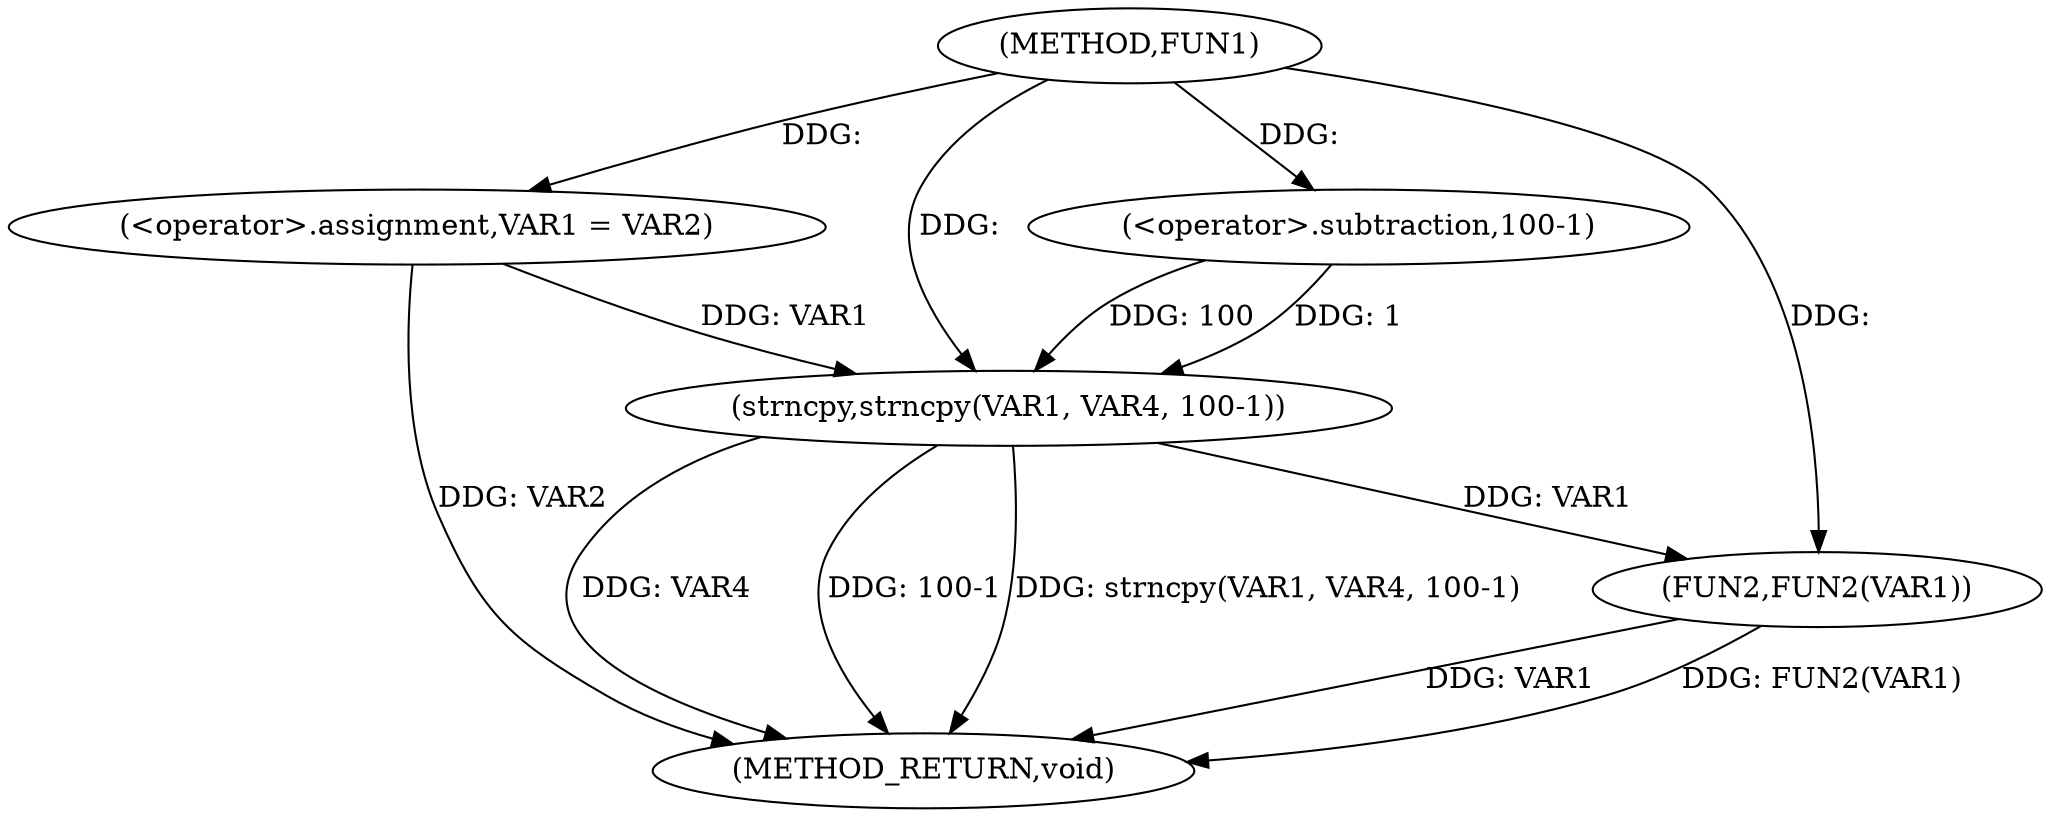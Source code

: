 digraph FUN1 {  
"1000100" [label = "(METHOD,FUN1)" ]
"1000118" [label = "(METHOD_RETURN,void)" ]
"1000105" [label = "(<operator>.assignment,VAR1 = VAR2)" ]
"1000110" [label = "(strncpy,strncpy(VAR1, VAR4, 100-1))" ]
"1000113" [label = "(<operator>.subtraction,100-1)" ]
"1000116" [label = "(FUN2,FUN2(VAR1))" ]
  "1000116" -> "1000118"  [ label = "DDG: VAR1"] 
  "1000105" -> "1000118"  [ label = "DDG: VAR2"] 
  "1000110" -> "1000118"  [ label = "DDG: VAR4"] 
  "1000116" -> "1000118"  [ label = "DDG: FUN2(VAR1)"] 
  "1000110" -> "1000118"  [ label = "DDG: 100-1"] 
  "1000110" -> "1000118"  [ label = "DDG: strncpy(VAR1, VAR4, 100-1)"] 
  "1000100" -> "1000105"  [ label = "DDG: "] 
  "1000105" -> "1000110"  [ label = "DDG: VAR1"] 
  "1000100" -> "1000110"  [ label = "DDG: "] 
  "1000113" -> "1000110"  [ label = "DDG: 100"] 
  "1000113" -> "1000110"  [ label = "DDG: 1"] 
  "1000100" -> "1000113"  [ label = "DDG: "] 
  "1000110" -> "1000116"  [ label = "DDG: VAR1"] 
  "1000100" -> "1000116"  [ label = "DDG: "] 
}
